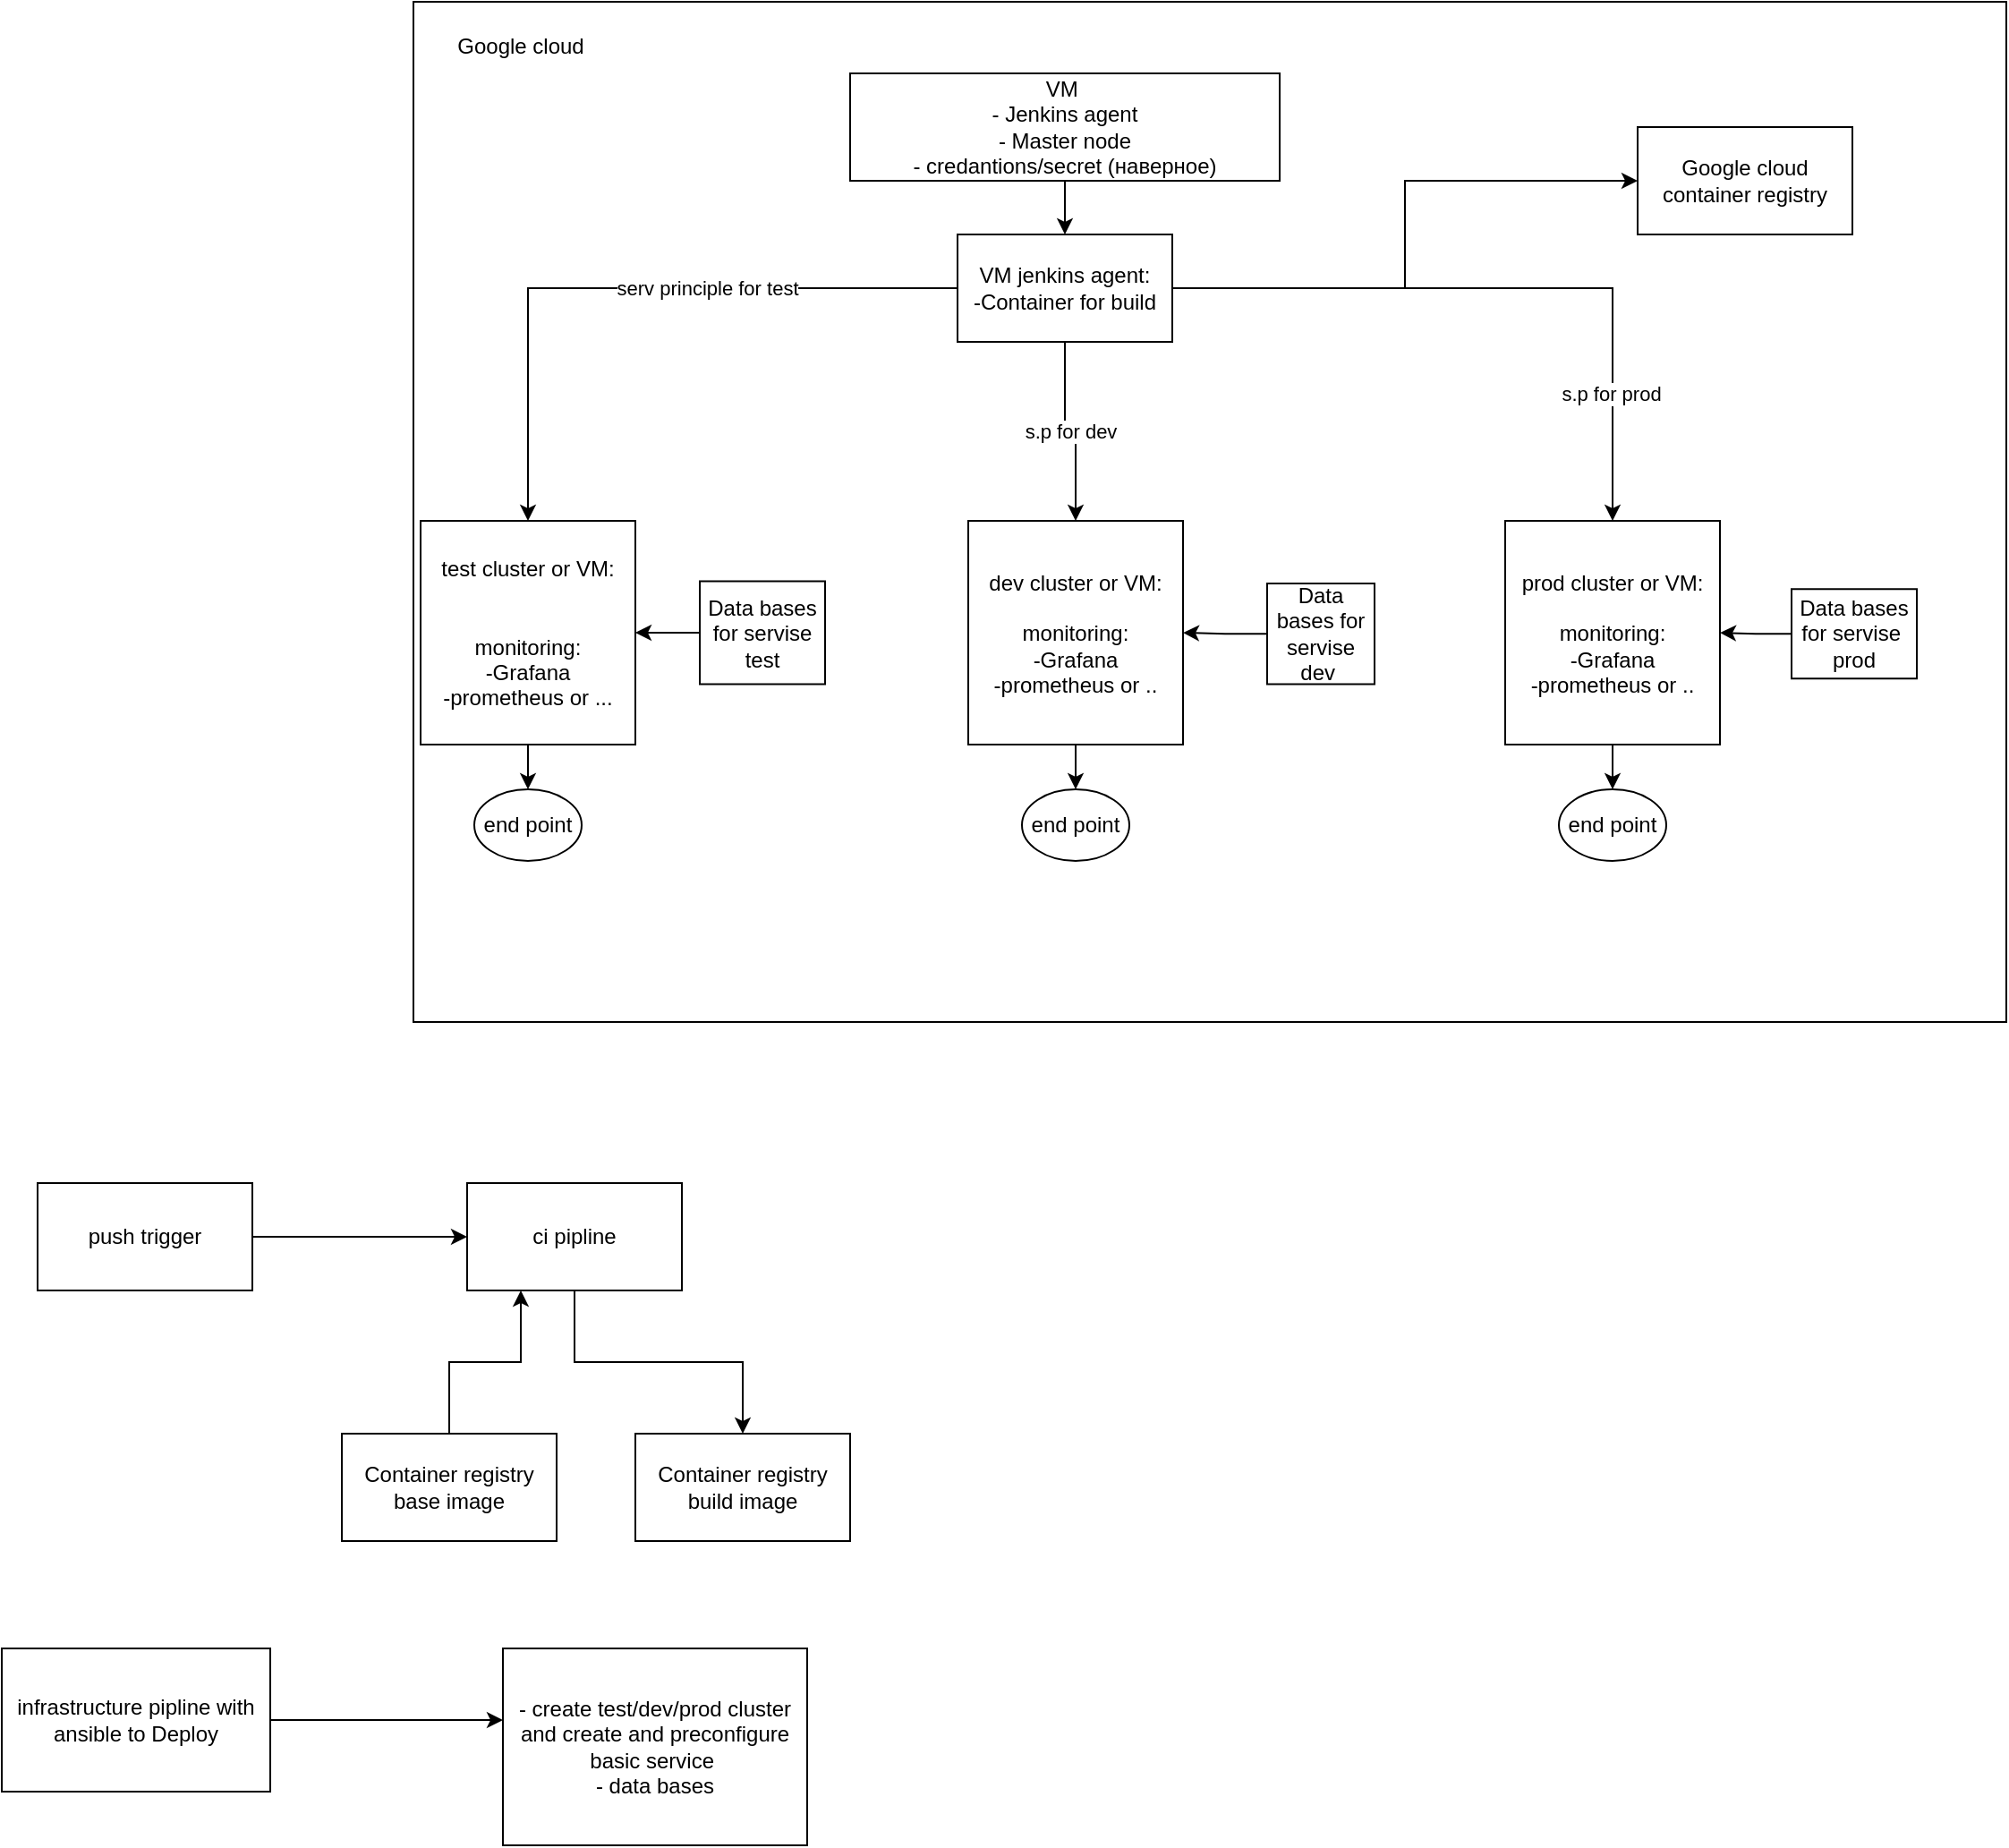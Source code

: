 <mxfile version="20.8.5" type="github">
  <diagram id="i5wcQm3Cx1ou-XQ_LSwS" name="Страница 1">
    <mxGraphModel dx="1434" dy="788" grid="1" gridSize="10" guides="1" tooltips="1" connect="1" arrows="1" fold="1" page="1" pageScale="1" pageWidth="827" pageHeight="1169" math="0" shadow="0">
      <root>
        <mxCell id="0" />
        <mxCell id="1" parent="0" />
        <mxCell id="zcxpN0mi2VIVxU4wajkE-5" value="" style="rounded=0;whiteSpace=wrap;html=1;" vertex="1" parent="1">
          <mxGeometry x="290" y="150" width="890" height="570" as="geometry" />
        </mxCell>
        <mxCell id="zcxpN0mi2VIVxU4wajkE-33" style="edgeStyle=orthogonalEdgeStyle;rounded=0;orthogonalLoop=1;jettySize=auto;html=1;" edge="1" parent="1" source="zcxpN0mi2VIVxU4wajkE-1">
          <mxGeometry relative="1" as="geometry">
            <mxPoint x="320" y="840" as="targetPoint" />
          </mxGeometry>
        </mxCell>
        <mxCell id="zcxpN0mi2VIVxU4wajkE-1" value="push trigger" style="rounded=0;whiteSpace=wrap;html=1;" vertex="1" parent="1">
          <mxGeometry x="80" y="810" width="120" height="60" as="geometry" />
        </mxCell>
        <mxCell id="zcxpN0mi2VIVxU4wajkE-6" value="Google cloud" style="text;html=1;strokeColor=none;fillColor=none;align=center;verticalAlign=middle;whiteSpace=wrap;rounded=0;" vertex="1" parent="1">
          <mxGeometry x="290" y="150" width="120" height="50" as="geometry" />
        </mxCell>
        <mxCell id="zcxpN0mi2VIVxU4wajkE-16" style="edgeStyle=orthogonalEdgeStyle;rounded=0;orthogonalLoop=1;jettySize=auto;html=1;exitX=0;exitY=0.5;exitDx=0;exitDy=0;" edge="1" parent="1" source="zcxpN0mi2VIVxU4wajkE-23" target="zcxpN0mi2VIVxU4wajkE-9">
          <mxGeometry relative="1" as="geometry" />
        </mxCell>
        <mxCell id="zcxpN0mi2VIVxU4wajkE-17" value="serv principle for test" style="edgeLabel;html=1;align=center;verticalAlign=middle;resizable=0;points=[];" vertex="1" connectable="0" parent="zcxpN0mi2VIVxU4wajkE-16">
          <mxGeometry x="-0.238" relative="1" as="geometry">
            <mxPoint x="1" as="offset" />
          </mxGeometry>
        </mxCell>
        <mxCell id="zcxpN0mi2VIVxU4wajkE-19" value="s.p for dev" style="edgeStyle=orthogonalEdgeStyle;rounded=0;orthogonalLoop=1;jettySize=auto;html=1;exitX=0.5;exitY=1;exitDx=0;exitDy=0;" edge="1" parent="1" source="zcxpN0mi2VIVxU4wajkE-23" target="zcxpN0mi2VIVxU4wajkE-10">
          <mxGeometry relative="1" as="geometry" />
        </mxCell>
        <mxCell id="zcxpN0mi2VIVxU4wajkE-20" style="edgeStyle=orthogonalEdgeStyle;rounded=0;orthogonalLoop=1;jettySize=auto;html=1;exitX=1;exitY=0.5;exitDx=0;exitDy=0;" edge="1" parent="1" source="zcxpN0mi2VIVxU4wajkE-23" target="zcxpN0mi2VIVxU4wajkE-11">
          <mxGeometry relative="1" as="geometry" />
        </mxCell>
        <mxCell id="zcxpN0mi2VIVxU4wajkE-21" value="s.p for prod" style="edgeLabel;html=1;align=center;verticalAlign=middle;resizable=0;points=[];" vertex="1" connectable="0" parent="zcxpN0mi2VIVxU4wajkE-20">
          <mxGeometry x="0.619" y="-1" relative="1" as="geometry">
            <mxPoint as="offset" />
          </mxGeometry>
        </mxCell>
        <mxCell id="zcxpN0mi2VIVxU4wajkE-24" style="edgeStyle=orthogonalEdgeStyle;rounded=0;orthogonalLoop=1;jettySize=auto;html=1;entryX=0.5;entryY=0;entryDx=0;entryDy=0;" edge="1" parent="1" source="zcxpN0mi2VIVxU4wajkE-8" target="zcxpN0mi2VIVxU4wajkE-23">
          <mxGeometry relative="1" as="geometry" />
        </mxCell>
        <mxCell id="zcxpN0mi2VIVxU4wajkE-8" value="VM&amp;nbsp;&lt;br&gt;- Jenkins agent&lt;br&gt;- Master node&lt;br&gt;- credantions/secret (наверное)" style="rounded=0;whiteSpace=wrap;html=1;" vertex="1" parent="1">
          <mxGeometry x="534" y="190" width="240" height="60" as="geometry" />
        </mxCell>
        <mxCell id="zcxpN0mi2VIVxU4wajkE-28" style="edgeStyle=orthogonalEdgeStyle;rounded=0;orthogonalLoop=1;jettySize=auto;html=1;entryX=0.5;entryY=0;entryDx=0;entryDy=0;" edge="1" parent="1" source="zcxpN0mi2VIVxU4wajkE-9" target="zcxpN0mi2VIVxU4wajkE-25">
          <mxGeometry relative="1" as="geometry" />
        </mxCell>
        <mxCell id="zcxpN0mi2VIVxU4wajkE-9" value="test cluster or VM:&lt;br&gt;&lt;br&gt;&lt;br&gt;monitoring:&lt;br&gt;-Grafana&lt;br&gt;-prometheus or ..." style="rounded=0;whiteSpace=wrap;html=1;" vertex="1" parent="1">
          <mxGeometry x="294" y="440" width="120" height="125" as="geometry" />
        </mxCell>
        <mxCell id="zcxpN0mi2VIVxU4wajkE-29" style="edgeStyle=orthogonalEdgeStyle;rounded=0;orthogonalLoop=1;jettySize=auto;html=1;entryX=0.5;entryY=0;entryDx=0;entryDy=0;" edge="1" parent="1" source="zcxpN0mi2VIVxU4wajkE-10" target="zcxpN0mi2VIVxU4wajkE-26">
          <mxGeometry relative="1" as="geometry" />
        </mxCell>
        <mxCell id="zcxpN0mi2VIVxU4wajkE-10" value="dev cluster or VM:&lt;br&gt;&lt;br&gt;monitoring:&lt;br style=&quot;border-color: var(--border-color);&quot;&gt;-Grafana&lt;br style=&quot;border-color: var(--border-color);&quot;&gt;-prometheus or .." style="rounded=0;whiteSpace=wrap;html=1;" vertex="1" parent="1">
          <mxGeometry x="600" y="440" width="120" height="125" as="geometry" />
        </mxCell>
        <mxCell id="zcxpN0mi2VIVxU4wajkE-30" style="edgeStyle=orthogonalEdgeStyle;rounded=0;orthogonalLoop=1;jettySize=auto;html=1;" edge="1" parent="1" source="zcxpN0mi2VIVxU4wajkE-11">
          <mxGeometry relative="1" as="geometry">
            <mxPoint x="960" y="590" as="targetPoint" />
          </mxGeometry>
        </mxCell>
        <mxCell id="zcxpN0mi2VIVxU4wajkE-11" value="prod cluster or VM:&lt;br&gt;&lt;br&gt;monitoring:&lt;br style=&quot;border-color: var(--border-color);&quot;&gt;-Grafana&lt;br style=&quot;border-color: var(--border-color);&quot;&gt;-prometheus or .." style="rounded=0;whiteSpace=wrap;html=1;" vertex="1" parent="1">
          <mxGeometry x="900" y="440" width="120" height="125" as="geometry" />
        </mxCell>
        <mxCell id="zcxpN0mi2VIVxU4wajkE-32" style="edgeStyle=orthogonalEdgeStyle;rounded=0;orthogonalLoop=1;jettySize=auto;html=1;" edge="1" parent="1" source="zcxpN0mi2VIVxU4wajkE-23" target="zcxpN0mi2VIVxU4wajkE-31">
          <mxGeometry relative="1" as="geometry" />
        </mxCell>
        <mxCell id="zcxpN0mi2VIVxU4wajkE-23" value="VM jenkins agent:&lt;br&gt;-Container for build" style="rounded=0;whiteSpace=wrap;html=1;" vertex="1" parent="1">
          <mxGeometry x="594" y="280" width="120" height="60" as="geometry" />
        </mxCell>
        <mxCell id="zcxpN0mi2VIVxU4wajkE-25" value="end point" style="ellipse;whiteSpace=wrap;html=1;" vertex="1" parent="1">
          <mxGeometry x="324" y="590" width="60" height="40" as="geometry" />
        </mxCell>
        <mxCell id="zcxpN0mi2VIVxU4wajkE-26" value="end point" style="ellipse;whiteSpace=wrap;html=1;" vertex="1" parent="1">
          <mxGeometry x="630" y="590" width="60" height="40" as="geometry" />
        </mxCell>
        <mxCell id="zcxpN0mi2VIVxU4wajkE-27" value="end point" style="ellipse;whiteSpace=wrap;html=1;" vertex="1" parent="1">
          <mxGeometry x="930" y="590" width="60" height="40" as="geometry" />
        </mxCell>
        <mxCell id="zcxpN0mi2VIVxU4wajkE-31" value="Google cloud container registry" style="rounded=0;whiteSpace=wrap;html=1;" vertex="1" parent="1">
          <mxGeometry x="974" y="220" width="120" height="60" as="geometry" />
        </mxCell>
        <mxCell id="zcxpN0mi2VIVxU4wajkE-38" style="edgeStyle=orthogonalEdgeStyle;rounded=0;orthogonalLoop=1;jettySize=auto;html=1;" edge="1" parent="1" source="zcxpN0mi2VIVxU4wajkE-34" target="zcxpN0mi2VIVxU4wajkE-37">
          <mxGeometry relative="1" as="geometry" />
        </mxCell>
        <mxCell id="zcxpN0mi2VIVxU4wajkE-34" value="ci pipline" style="rounded=0;whiteSpace=wrap;html=1;" vertex="1" parent="1">
          <mxGeometry x="320" y="810" width="120" height="60" as="geometry" />
        </mxCell>
        <mxCell id="zcxpN0mi2VIVxU4wajkE-36" style="edgeStyle=orthogonalEdgeStyle;rounded=0;orthogonalLoop=1;jettySize=auto;html=1;entryX=0.25;entryY=1;entryDx=0;entryDy=0;" edge="1" parent="1" source="zcxpN0mi2VIVxU4wajkE-35" target="zcxpN0mi2VIVxU4wajkE-34">
          <mxGeometry relative="1" as="geometry" />
        </mxCell>
        <mxCell id="zcxpN0mi2VIVxU4wajkE-35" value="Container registry&lt;br&gt;base image" style="rounded=0;whiteSpace=wrap;html=1;" vertex="1" parent="1">
          <mxGeometry x="250" y="950" width="120" height="60" as="geometry" />
        </mxCell>
        <mxCell id="zcxpN0mi2VIVxU4wajkE-37" value="Container registry&lt;br&gt;build image" style="rounded=0;whiteSpace=wrap;html=1;" vertex="1" parent="1">
          <mxGeometry x="414" y="950" width="120" height="60" as="geometry" />
        </mxCell>
        <mxCell id="zcxpN0mi2VIVxU4wajkE-41" style="edgeStyle=orthogonalEdgeStyle;rounded=0;orthogonalLoop=1;jettySize=auto;html=1;" edge="1" parent="1" source="zcxpN0mi2VIVxU4wajkE-40" target="zcxpN0mi2VIVxU4wajkE-9">
          <mxGeometry relative="1" as="geometry" />
        </mxCell>
        <mxCell id="zcxpN0mi2VIVxU4wajkE-40" value="Data bases for servise test" style="rounded=0;whiteSpace=wrap;html=1;" vertex="1" parent="1">
          <mxGeometry x="450" y="473.75" width="70" height="57.5" as="geometry" />
        </mxCell>
        <mxCell id="zcxpN0mi2VIVxU4wajkE-43" style="edgeStyle=orthogonalEdgeStyle;rounded=0;orthogonalLoop=1;jettySize=auto;html=1;entryX=1;entryY=0.5;entryDx=0;entryDy=0;" edge="1" parent="1" source="zcxpN0mi2VIVxU4wajkE-42" target="zcxpN0mi2VIVxU4wajkE-10">
          <mxGeometry relative="1" as="geometry" />
        </mxCell>
        <mxCell id="zcxpN0mi2VIVxU4wajkE-42" value="Data bases for servise&lt;br&gt;dev&amp;nbsp;" style="rounded=0;whiteSpace=wrap;html=1;" vertex="1" parent="1">
          <mxGeometry x="767" y="475" width="60" height="56.25" as="geometry" />
        </mxCell>
        <mxCell id="zcxpN0mi2VIVxU4wajkE-45" style="edgeStyle=orthogonalEdgeStyle;rounded=0;orthogonalLoop=1;jettySize=auto;html=1;entryX=1;entryY=0.5;entryDx=0;entryDy=0;" edge="1" parent="1" source="zcxpN0mi2VIVxU4wajkE-44" target="zcxpN0mi2VIVxU4wajkE-11">
          <mxGeometry relative="1" as="geometry" />
        </mxCell>
        <mxCell id="zcxpN0mi2VIVxU4wajkE-44" value="Data bases for servise&amp;nbsp;&lt;br&gt;prod" style="rounded=0;whiteSpace=wrap;html=1;" vertex="1" parent="1">
          <mxGeometry x="1060" y="478.13" width="70" height="50" as="geometry" />
        </mxCell>
        <mxCell id="zcxpN0mi2VIVxU4wajkE-47" style="edgeStyle=orthogonalEdgeStyle;rounded=0;orthogonalLoop=1;jettySize=auto;html=1;" edge="1" parent="1" source="zcxpN0mi2VIVxU4wajkE-46">
          <mxGeometry relative="1" as="geometry">
            <mxPoint x="340" y="1110" as="targetPoint" />
          </mxGeometry>
        </mxCell>
        <mxCell id="zcxpN0mi2VIVxU4wajkE-46" value="infrastructure pipline with ansible to Deploy" style="rounded=0;whiteSpace=wrap;html=1;" vertex="1" parent="1">
          <mxGeometry x="60" y="1070" width="150" height="80" as="geometry" />
        </mxCell>
        <mxCell id="zcxpN0mi2VIVxU4wajkE-48" value="- create test/dev/prod cluster and create and preconfigure basic service&amp;nbsp;&lt;br&gt;- data bases" style="rounded=0;whiteSpace=wrap;html=1;" vertex="1" parent="1">
          <mxGeometry x="340" y="1070" width="170" height="110" as="geometry" />
        </mxCell>
      </root>
    </mxGraphModel>
  </diagram>
</mxfile>
